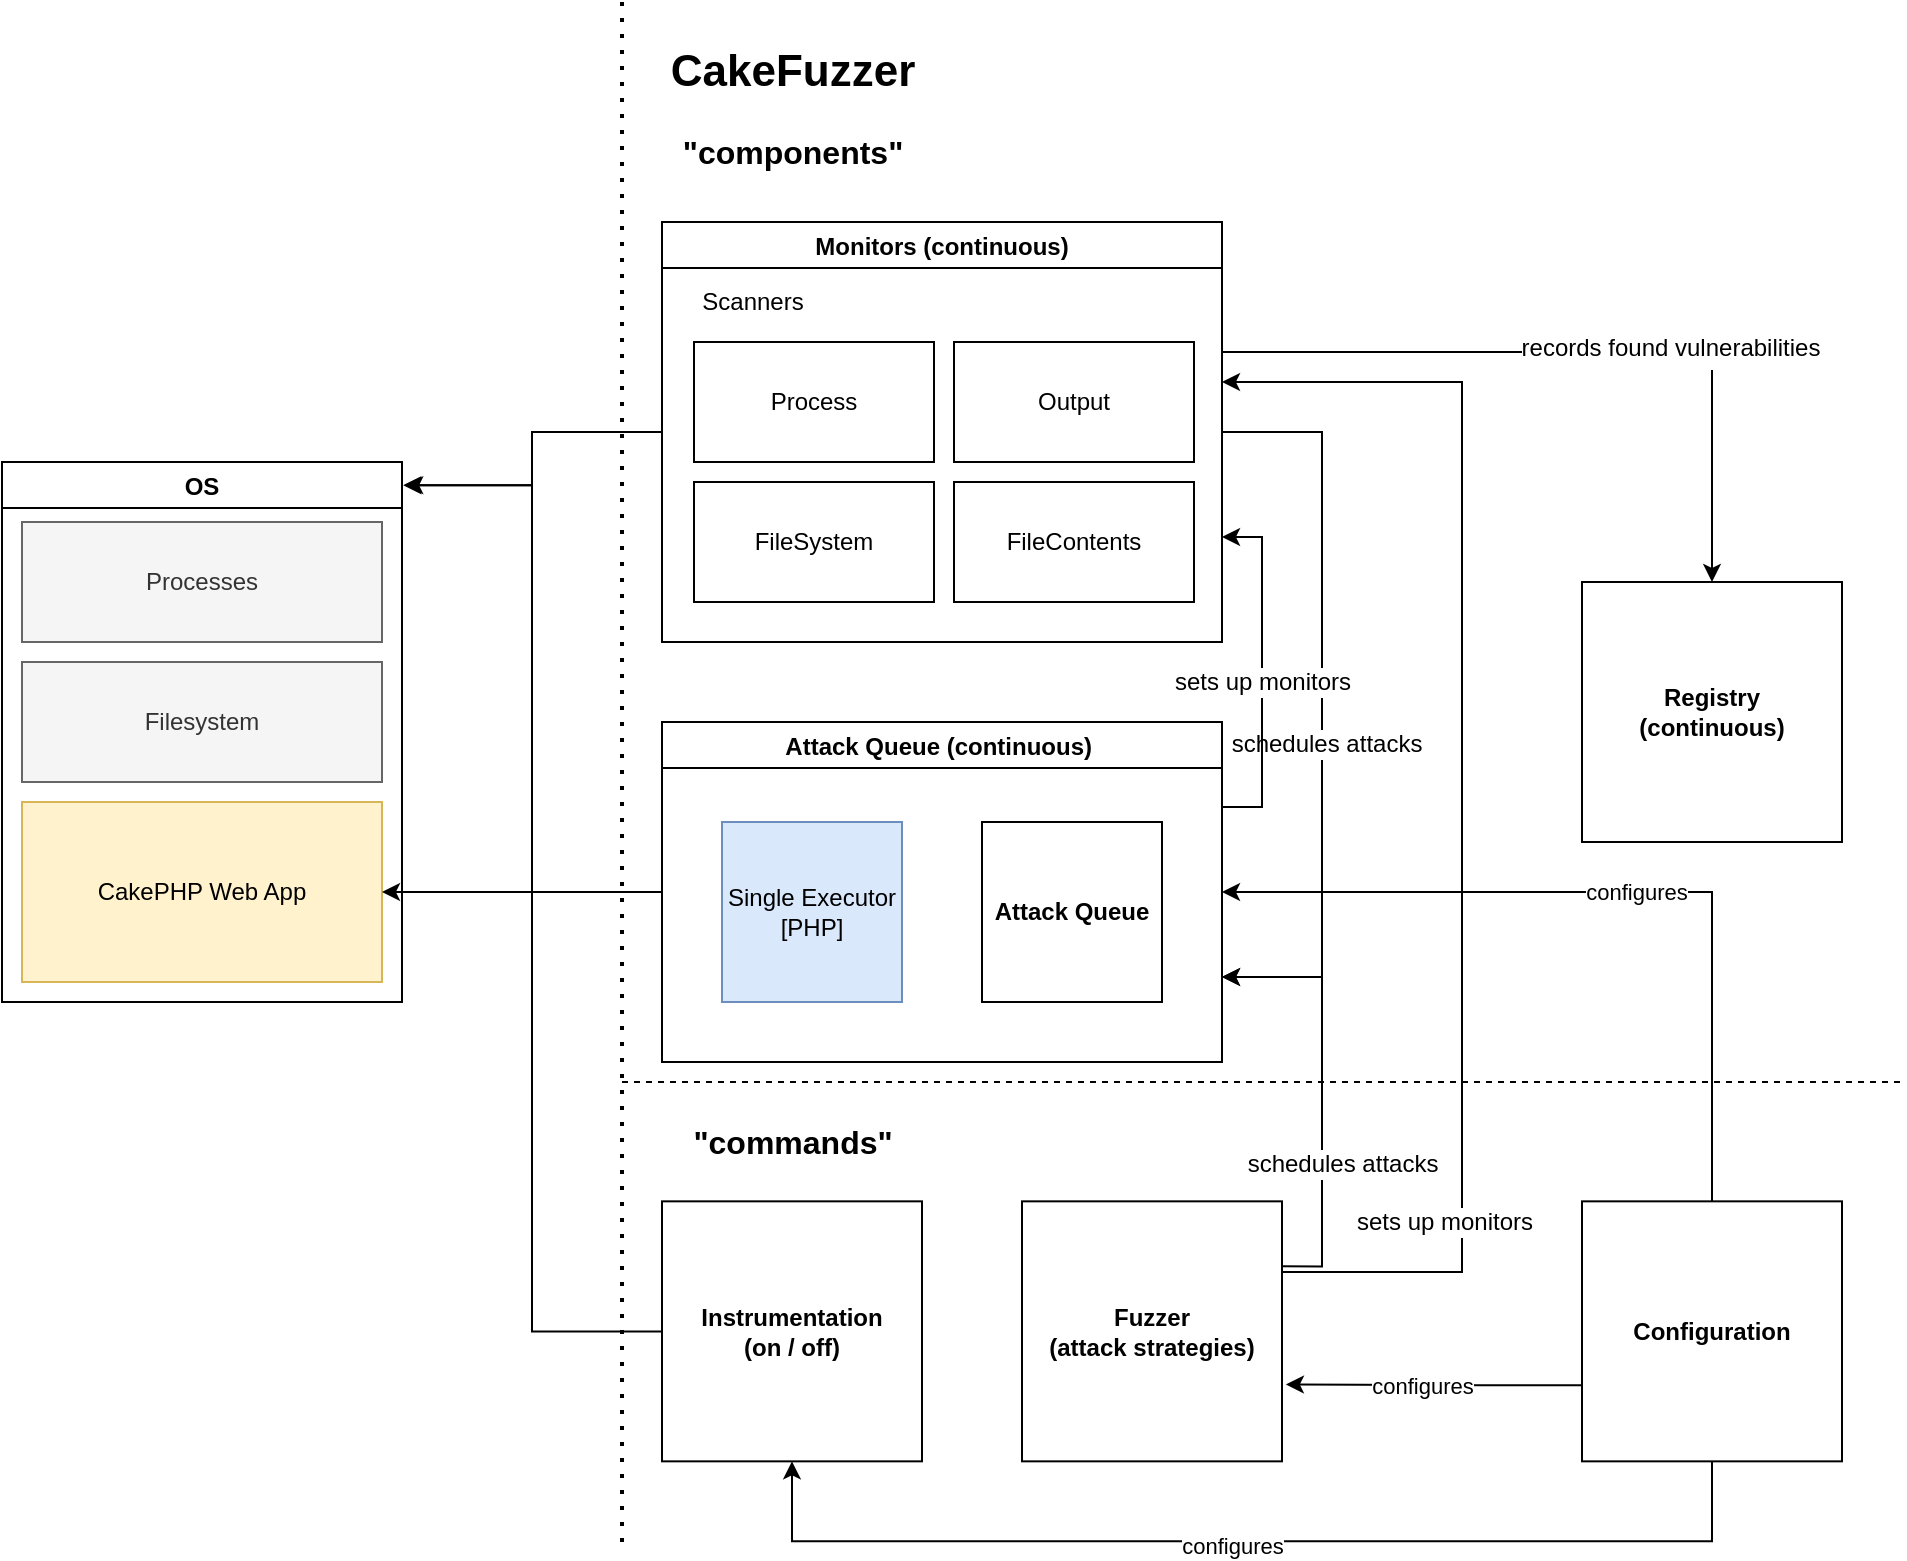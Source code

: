 <mxfile version="16.0.0" type="device"><diagram id="WRusCXqom-ybG6NE5AOy" name="Page-1"><mxGraphModel dx="2178" dy="2092" grid="1" gridSize="10" guides="1" tooltips="1" connect="1" arrows="1" fold="1" page="1" pageScale="1" pageWidth="827" pageHeight="1169" math="0" shadow="0"><root><mxCell id="0"/><mxCell id="1" parent="0"/><mxCell id="trPB6idgDrXPLh0r1s6g-47" value="&lt;font style=&quot;font-size: 12px&quot;&gt;records found vulnerabilities&lt;/font&gt;" style="edgeStyle=orthogonalEdgeStyle;rounded=0;orthogonalLoop=1;jettySize=auto;html=1;fontSize=22;startArrow=none;startFill=0;" parent="1" source="trPB6idgDrXPLh0r1s6g-11" target="trPB6idgDrXPLh0r1s6g-37" edge="1"><mxGeometry x="0.241" y="5" relative="1" as="geometry"><Array as="points"><mxPoint x="450" y="-115"/><mxPoint x="450" y="-115"/></Array><mxPoint as="offset"/></mxGeometry></mxCell><mxCell id="trPB6idgDrXPLh0r1s6g-53" style="edgeStyle=orthogonalEdgeStyle;rounded=0;orthogonalLoop=1;jettySize=auto;html=1;entryX=1;entryY=0.75;entryDx=0;entryDy=0;fontSize=12;startArrow=none;startFill=0;exitX=1;exitY=0.5;exitDx=0;exitDy=0;" parent="1" source="trPB6idgDrXPLh0r1s6g-11" target="trPB6idgDrXPLh0r1s6g-48" edge="1"><mxGeometry relative="1" as="geometry"><Array as="points"><mxPoint x="480" y="-75"/><mxPoint x="480" y="198"/></Array></mxGeometry></mxCell><mxCell id="trPB6idgDrXPLh0r1s6g-54" value="schedules attacks" style="edgeLabel;html=1;align=center;verticalAlign=middle;resizable=0;points=[];fontSize=12;" parent="trPB6idgDrXPLh0r1s6g-53" vertex="1" connectable="0"><mxGeometry x="0.253" y="2" relative="1" as="geometry"><mxPoint y="-28" as="offset"/></mxGeometry></mxCell><mxCell id="trPB6idgDrXPLh0r1s6g-65" style="edgeStyle=orthogonalEdgeStyle;rounded=0;orthogonalLoop=1;jettySize=auto;html=1;entryX=1.008;entryY=0.043;entryDx=0;entryDy=0;entryPerimeter=0;fontSize=12;startArrow=none;startFill=0;" parent="1" source="trPB6idgDrXPLh0r1s6g-11" target="trPB6idgDrXPLh0r1s6g-30" edge="1"><mxGeometry relative="1" as="geometry"/></mxCell><mxCell id="trPB6idgDrXPLh0r1s6g-11" value="Monitors (continuous)" style="swimlane;" parent="1" vertex="1"><mxGeometry x="150" y="-180" width="280" height="210" as="geometry"/></mxCell><mxCell id="trPB6idgDrXPLh0r1s6g-10" value="Scanners" style="text;html=1;align=center;verticalAlign=middle;resizable=0;points=[];autosize=1;strokeColor=none;fillColor=none;" parent="trPB6idgDrXPLh0r1s6g-11" vertex="1"><mxGeometry x="10" y="30" width="70" height="20" as="geometry"/></mxCell><mxCell id="trPB6idgDrXPLh0r1s6g-14" value="Process" style="rounded=0;whiteSpace=wrap;html=1;" parent="trPB6idgDrXPLh0r1s6g-11" vertex="1"><mxGeometry x="16" y="60" width="120" height="60" as="geometry"/></mxCell><mxCell id="trPB6idgDrXPLh0r1s6g-15" value="Output" style="rounded=0;whiteSpace=wrap;html=1;" parent="trPB6idgDrXPLh0r1s6g-11" vertex="1"><mxGeometry x="146" y="60" width="120" height="60" as="geometry"/></mxCell><mxCell id="trPB6idgDrXPLh0r1s6g-17" value="FileSystem" style="rounded=0;whiteSpace=wrap;html=1;" parent="trPB6idgDrXPLh0r1s6g-11" vertex="1"><mxGeometry x="16" y="130" width="120" height="60" as="geometry"/></mxCell><mxCell id="trPB6idgDrXPLh0r1s6g-18" value="FileContents" style="rounded=0;whiteSpace=wrap;html=1;" parent="trPB6idgDrXPLh0r1s6g-11" vertex="1"><mxGeometry x="146" y="130" width="120" height="60" as="geometry"/></mxCell><mxCell id="trPB6idgDrXPLh0r1s6g-30" value="OS" style="swimlane;" parent="1" vertex="1"><mxGeometry x="-180" y="-60" width="200" height="270" as="geometry"/></mxCell><mxCell id="trPB6idgDrXPLh0r1s6g-32" value="CakePHP Web App" style="rounded=0;whiteSpace=wrap;html=1;fillColor=#fff2cc;strokeColor=#d6b656;" parent="trPB6idgDrXPLh0r1s6g-30" vertex="1"><mxGeometry x="10" y="170" width="180" height="90" as="geometry"/></mxCell><mxCell id="trPB6idgDrXPLh0r1s6g-33" value="Processes" style="rounded=0;whiteSpace=wrap;html=1;fillColor=#f5f5f5;fontColor=#333333;strokeColor=#666666;" parent="trPB6idgDrXPLh0r1s6g-30" vertex="1"><mxGeometry x="10" y="30" width="180" height="60" as="geometry"/></mxCell><mxCell id="trPB6idgDrXPLh0r1s6g-34" value="Filesystem" style="rounded=0;whiteSpace=wrap;html=1;fillColor=#f5f5f5;fontColor=#333333;strokeColor=#666666;" parent="trPB6idgDrXPLh0r1s6g-30" vertex="1"><mxGeometry x="10" y="100" width="180" height="60" as="geometry"/></mxCell><mxCell id="trPB6idgDrXPLh0r1s6g-31" value="" style="endArrow=none;dashed=1;html=1;dashPattern=1 3;strokeWidth=2;rounded=0;" parent="1" edge="1"><mxGeometry width="50" height="50" relative="1" as="geometry"><mxPoint x="130" y="480" as="sourcePoint"/><mxPoint x="130" y="-290" as="targetPoint"/></mxGeometry></mxCell><mxCell id="trPB6idgDrXPLh0r1s6g-37" value="Registry&lt;br&gt;(continuous)" style="rounded=0;whiteSpace=wrap;html=1;fontStyle=1" parent="1" vertex="1"><mxGeometry x="610" width="130" height="130" as="geometry"/></mxCell><mxCell id="trPB6idgDrXPLh0r1s6g-64" style="edgeStyle=orthogonalEdgeStyle;rounded=0;orthogonalLoop=1;jettySize=auto;html=1;fontSize=12;startArrow=none;startFill=0;entryX=1.003;entryY=0.043;entryDx=0;entryDy=0;entryPerimeter=0;" parent="1" source="trPB6idgDrXPLh0r1s6g-38" target="trPB6idgDrXPLh0r1s6g-30" edge="1"><mxGeometry relative="1" as="geometry"><mxPoint y="250.0" as="targetPoint"/></mxGeometry></mxCell><mxCell id="trPB6idgDrXPLh0r1s6g-38" value="Instrumentation&lt;br&gt;(on / off)" style="rounded=0;whiteSpace=wrap;html=1;fontStyle=1" parent="1" vertex="1"><mxGeometry x="150" y="309.67" width="130" height="130" as="geometry"/></mxCell><mxCell id="trPB6idgDrXPLh0r1s6g-43" value="&quot;components&quot;" style="text;html=1;align=center;verticalAlign=middle;resizable=0;points=[];autosize=1;strokeColor=none;fillColor=none;fontSize=16;fontStyle=1" parent="1" vertex="1"><mxGeometry x="150" y="-225" width="130" height="20" as="geometry"/></mxCell><mxCell id="trPB6idgDrXPLh0r1s6g-52" value="sets up monitors" style="edgeStyle=orthogonalEdgeStyle;rounded=0;orthogonalLoop=1;jettySize=auto;html=1;exitX=1;exitY=0.25;exitDx=0;exitDy=0;entryX=1;entryY=0.75;entryDx=0;entryDy=0;fontSize=12;startArrow=none;startFill=0;" parent="1" source="trPB6idgDrXPLh0r1s6g-48" target="trPB6idgDrXPLh0r1s6g-11" edge="1"><mxGeometry x="-0.057" relative="1" as="geometry"><mxPoint as="offset"/></mxGeometry></mxCell><mxCell id="trPB6idgDrXPLh0r1s6g-63" style="edgeStyle=orthogonalEdgeStyle;rounded=0;orthogonalLoop=1;jettySize=auto;html=1;entryX=1;entryY=0.5;entryDx=0;entryDy=0;fontSize=12;startArrow=none;startFill=0;" parent="1" source="trPB6idgDrXPLh0r1s6g-48" target="trPB6idgDrXPLh0r1s6g-32" edge="1"><mxGeometry relative="1" as="geometry"/></mxCell><mxCell id="trPB6idgDrXPLh0r1s6g-48" value="Attack Queue (continuous) " style="swimlane;fontSize=12;" parent="1" vertex="1"><mxGeometry x="150" y="70" width="280" height="170" as="geometry"/></mxCell><mxCell id="trPB6idgDrXPLh0r1s6g-5" value="Single Executor&lt;br&gt;[PHP]" style="whiteSpace=wrap;html=1;aspect=fixed;fillColor=#dae8fc;strokeColor=#6c8ebf;" parent="trPB6idgDrXPLh0r1s6g-48" vertex="1"><mxGeometry x="30" y="50" width="90" height="90" as="geometry"/></mxCell><mxCell id="trPB6idgDrXPLh0r1s6g-25" value="Attack Queue" style="rounded=0;whiteSpace=wrap;html=1;fontStyle=1" parent="trPB6idgDrXPLh0r1s6g-48" vertex="1"><mxGeometry x="160" y="50" width="90" height="90" as="geometry"/></mxCell><mxCell id="trPB6idgDrXPLh0r1s6g-58" style="edgeStyle=orthogonalEdgeStyle;rounded=0;orthogonalLoop=1;jettySize=auto;html=1;exitX=1;exitY=0.25;exitDx=0;exitDy=0;entryX=1;entryY=0.75;entryDx=0;entryDy=0;fontSize=12;startArrow=none;startFill=0;" parent="1" source="trPB6idgDrXPLh0r1s6g-55" target="trPB6idgDrXPLh0r1s6g-48" edge="1"><mxGeometry relative="1" as="geometry"/></mxCell><mxCell id="trPB6idgDrXPLh0r1s6g-59" value="schedules attacks" style="edgeLabel;html=1;align=center;verticalAlign=middle;resizable=0;points=[];fontSize=12;" parent="trPB6idgDrXPLh0r1s6g-58" vertex="1" connectable="0"><mxGeometry x="-0.364" y="2" relative="1" as="geometry"><mxPoint x="12" y="-3" as="offset"/></mxGeometry></mxCell><mxCell id="trPB6idgDrXPLh0r1s6g-60" style="edgeStyle=orthogonalEdgeStyle;rounded=0;orthogonalLoop=1;jettySize=auto;html=1;fontSize=12;startArrow=none;startFill=0;" parent="1" source="trPB6idgDrXPLh0r1s6g-55" edge="1"><mxGeometry relative="1" as="geometry"><mxPoint x="430" y="-100" as="targetPoint"/><Array as="points"><mxPoint x="550" y="345"/><mxPoint x="550" y="-100"/><mxPoint x="430" y="-100"/></Array></mxGeometry></mxCell><mxCell id="trPB6idgDrXPLh0r1s6g-61" value="sets up monitors" style="edgeLabel;html=1;align=center;verticalAlign=middle;resizable=0;points=[];fontSize=12;" parent="trPB6idgDrXPLh0r1s6g-60" vertex="1" connectable="0"><mxGeometry x="-0.853" y="2" relative="1" as="geometry"><mxPoint x="33" y="-23" as="offset"/></mxGeometry></mxCell><mxCell id="trPB6idgDrXPLh0r1s6g-55" value="Fuzzer&lt;br&gt;(attack strategies)" style="rounded=0;whiteSpace=wrap;html=1;fontStyle=1" parent="1" vertex="1"><mxGeometry x="330" y="309.67" width="130" height="130" as="geometry"/></mxCell><mxCell id="wFlax1MojZtL-9KigbM_-2" style="edgeStyle=orthogonalEdgeStyle;rounded=0;orthogonalLoop=1;jettySize=auto;html=1;entryX=0.5;entryY=1;entryDx=0;entryDy=0;" edge="1" parent="1" source="wFlax1MojZtL-9KigbM_-1" target="trPB6idgDrXPLh0r1s6g-38"><mxGeometry relative="1" as="geometry"><Array as="points"><mxPoint x="675" y="479.67"/><mxPoint x="215" y="479.67"/></Array></mxGeometry></mxCell><mxCell id="wFlax1MojZtL-9KigbM_-4" value="configures" style="edgeLabel;html=1;align=center;verticalAlign=middle;resizable=0;points=[];" vertex="1" connectable="0" parent="wFlax1MojZtL-9KigbM_-2"><mxGeometry x="0.037" y="2" relative="1" as="geometry"><mxPoint as="offset"/></mxGeometry></mxCell><mxCell id="wFlax1MojZtL-9KigbM_-5" style="edgeStyle=orthogonalEdgeStyle;rounded=0;orthogonalLoop=1;jettySize=auto;html=1;entryX=1.015;entryY=0.704;entryDx=0;entryDy=0;entryPerimeter=0;" edge="1" parent="1" source="wFlax1MojZtL-9KigbM_-1" target="trPB6idgDrXPLh0r1s6g-55"><mxGeometry relative="1" as="geometry"><Array as="points"><mxPoint x="560" y="401.67"/><mxPoint x="560" y="401.67"/></Array></mxGeometry></mxCell><mxCell id="wFlax1MojZtL-9KigbM_-6" value="configures" style="edgeLabel;html=1;align=center;verticalAlign=middle;resizable=0;points=[];" vertex="1" connectable="0" parent="wFlax1MojZtL-9KigbM_-5"><mxGeometry x="0.08" relative="1" as="geometry"><mxPoint as="offset"/></mxGeometry></mxCell><mxCell id="wFlax1MojZtL-9KigbM_-7" style="edgeStyle=orthogonalEdgeStyle;rounded=0;orthogonalLoop=1;jettySize=auto;html=1;entryX=1;entryY=0.5;entryDx=0;entryDy=0;" edge="1" parent="1" source="wFlax1MojZtL-9KigbM_-1" target="trPB6idgDrXPLh0r1s6g-48"><mxGeometry relative="1" as="geometry"><Array as="points"><mxPoint x="675" y="155"/></Array></mxGeometry></mxCell><mxCell id="wFlax1MojZtL-9KigbM_-8" value="configures" style="edgeLabel;html=1;align=center;verticalAlign=middle;resizable=0;points=[];" vertex="1" connectable="0" parent="wFlax1MojZtL-9KigbM_-7"><mxGeometry x="-0.034" relative="1" as="geometry"><mxPoint as="offset"/></mxGeometry></mxCell><mxCell id="wFlax1MojZtL-9KigbM_-1" value="Configuration" style="rounded=0;whiteSpace=wrap;html=1;fontStyle=1" vertex="1" parent="1"><mxGeometry x="610" y="309.67" width="130" height="130" as="geometry"/></mxCell><mxCell id="wFlax1MojZtL-9KigbM_-11" value="" style="endArrow=none;dashed=1;html=1;rounded=0;" edge="1" parent="1"><mxGeometry width="50" height="50" relative="1" as="geometry"><mxPoint x="130" y="250" as="sourcePoint"/><mxPoint x="770" y="250" as="targetPoint"/></mxGeometry></mxCell><mxCell id="wFlax1MojZtL-9KigbM_-12" value="CakeFuzzer" style="text;html=1;align=center;verticalAlign=middle;resizable=0;points=[];autosize=1;strokeColor=none;fillColor=none;fontSize=22;fontStyle=1" vertex="1" parent="1"><mxGeometry x="145" y="-270" width="140" height="30" as="geometry"/></mxCell><mxCell id="wFlax1MojZtL-9KigbM_-13" value="&quot;commands&quot;" style="text;html=1;align=center;verticalAlign=middle;resizable=0;points=[];autosize=1;strokeColor=none;fillColor=none;fontSize=16;fontStyle=1" vertex="1" parent="1"><mxGeometry x="155" y="270" width="120" height="20" as="geometry"/></mxCell></root></mxGraphModel></diagram></mxfile>